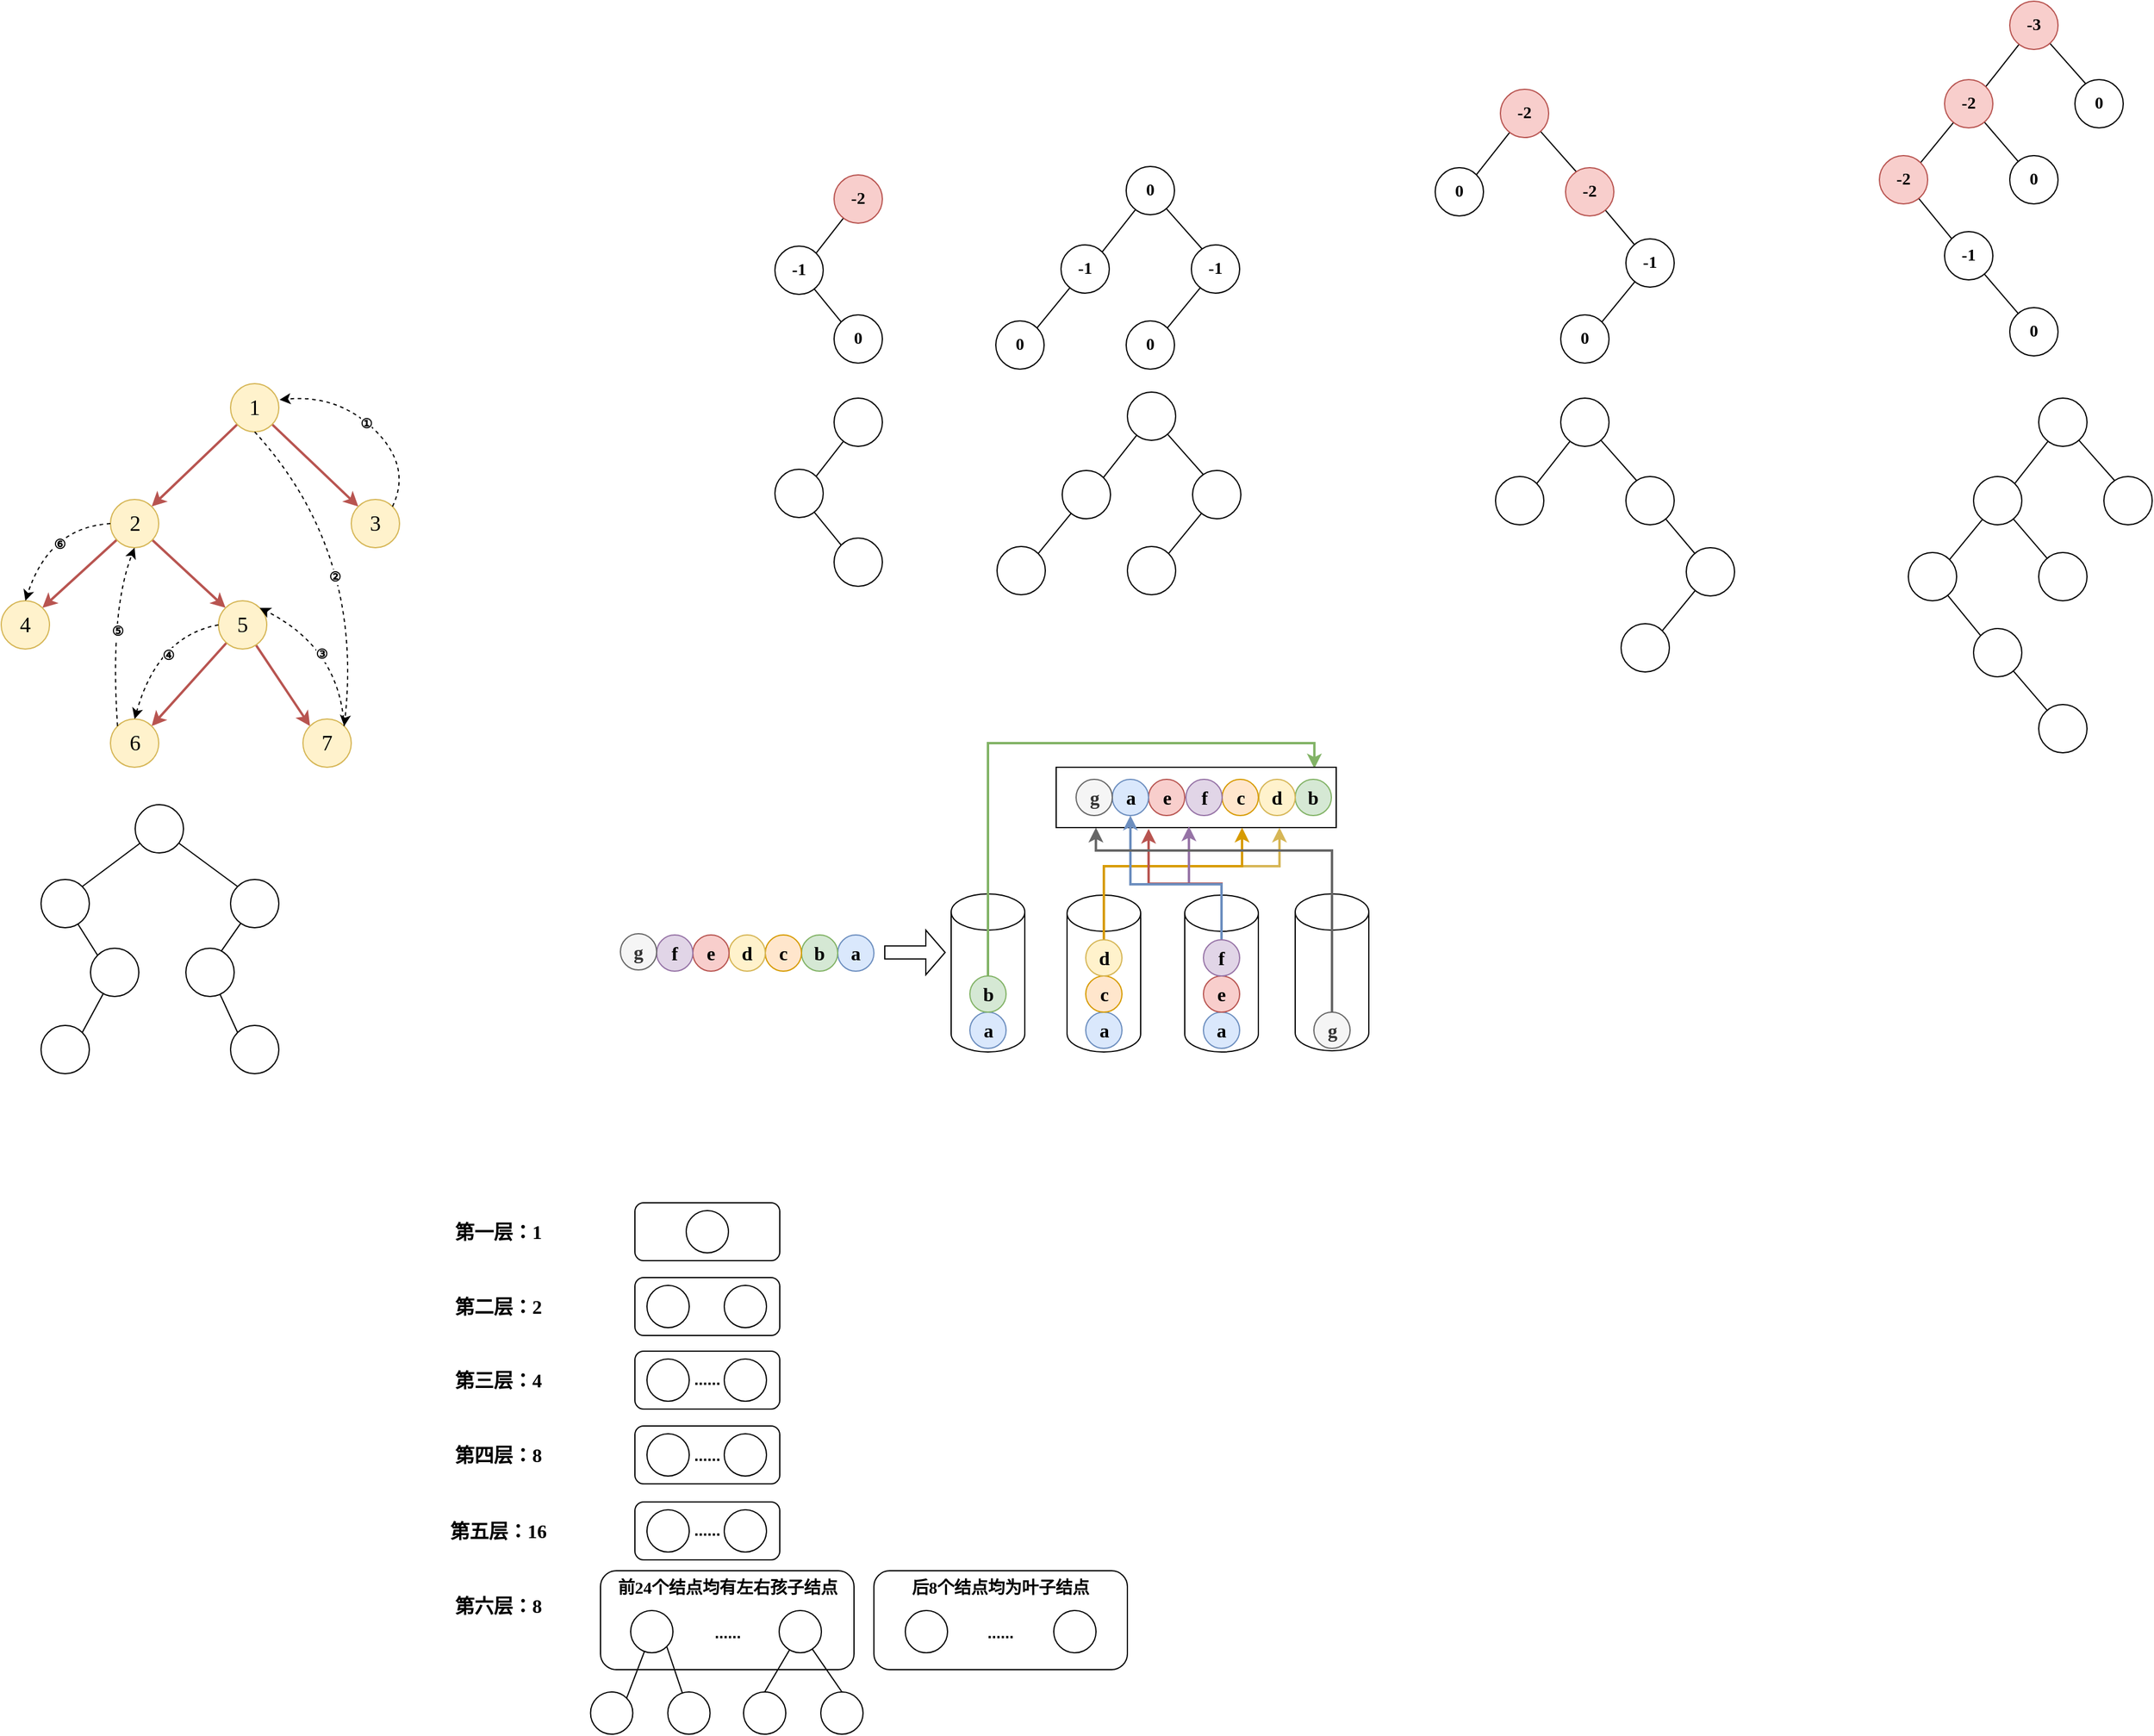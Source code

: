 <mxfile version="21.7.2" type="github">
  <diagram name="第 1 页" id="wzOyLqBRaBhxUj8H1N5F">
    <mxGraphModel dx="1322" dy="871" grid="0" gridSize="10" guides="1" tooltips="1" connect="1" arrows="1" fold="1" page="0" pageScale="1" pageWidth="827" pageHeight="1169" math="0" shadow="0">
      <root>
        <mxCell id="0" />
        <mxCell id="1" parent="0" />
        <mxCell id="YMhbXSiSFB9uJHx7K9CS-125" value="&lt;b&gt;&lt;font style=&quot;font-size: 14px;&quot; face=&quot;宋体&quot;&gt;后8个结点均为叶子结点&lt;/font&gt;&lt;/b&gt;" style="rounded=1;whiteSpace=wrap;html=1;fontFamily=Helvetica;fontSize=11;fontColor=default;arcSize=16;verticalAlign=top;" vertex="1" parent="1">
          <mxGeometry x="473" y="1105" width="210" height="82" as="geometry" />
        </mxCell>
        <mxCell id="YMhbXSiSFB9uJHx7K9CS-123" value="&lt;b&gt;&lt;font style=&quot;font-size: 14px;&quot; face=&quot;宋体&quot;&gt;前24个结点均有左右孩子结点&lt;/font&gt;&lt;/b&gt;" style="rounded=1;whiteSpace=wrap;html=1;fontFamily=Helvetica;fontSize=11;fontColor=default;arcSize=16;verticalAlign=top;" vertex="1" parent="1">
          <mxGeometry x="246.5" y="1105" width="210" height="82" as="geometry" />
        </mxCell>
        <mxCell id="A7zyZed8wjgDJn2fPI7L-10" style="rounded=0;orthogonalLoop=1;jettySize=auto;html=1;entryX=1;entryY=0;entryDx=0;entryDy=0;fillColor=#f8cecc;strokeColor=#b85450;strokeWidth=2;" parent="1" source="A7zyZed8wjgDJn2fPI7L-1" target="A7zyZed8wjgDJn2fPI7L-2" edge="1">
          <mxGeometry relative="1" as="geometry" />
        </mxCell>
        <mxCell id="A7zyZed8wjgDJn2fPI7L-11" style="rounded=0;orthogonalLoop=1;jettySize=auto;html=1;entryX=0;entryY=0;entryDx=0;entryDy=0;fillColor=#f8cecc;strokeColor=#b85450;strokeWidth=2;" parent="1" source="A7zyZed8wjgDJn2fPI7L-1" target="A7zyZed8wjgDJn2fPI7L-3" edge="1">
          <mxGeometry relative="1" as="geometry" />
        </mxCell>
        <mxCell id="A7zyZed8wjgDJn2fPI7L-1" value="&lt;font style=&quot;font-size: 18px;&quot; face=&quot;Times New Roman&quot;&gt;1&lt;/font&gt;" style="ellipse;whiteSpace=wrap;html=1;aspect=fixed;fillColor=#fff2cc;strokeColor=#d6b656;" parent="1" vertex="1">
          <mxGeometry x="-60" y="121" width="40" height="40" as="geometry" />
        </mxCell>
        <mxCell id="A7zyZed8wjgDJn2fPI7L-12" style="rounded=0;orthogonalLoop=1;jettySize=auto;html=1;entryX=1;entryY=0;entryDx=0;entryDy=0;fillColor=#f8cecc;strokeColor=#b85450;strokeWidth=2;" parent="1" source="A7zyZed8wjgDJn2fPI7L-2" target="A7zyZed8wjgDJn2fPI7L-4" edge="1">
          <mxGeometry relative="1" as="geometry" />
        </mxCell>
        <mxCell id="A7zyZed8wjgDJn2fPI7L-13" style="edgeStyle=none;shape=connector;rounded=0;orthogonalLoop=1;jettySize=auto;html=1;entryX=0;entryY=0;entryDx=0;entryDy=0;labelBackgroundColor=default;strokeColor=#b85450;fontFamily=Helvetica;fontSize=11;fontColor=default;endArrow=classic;fillColor=#f8cecc;strokeWidth=2;" parent="1" source="A7zyZed8wjgDJn2fPI7L-2" target="A7zyZed8wjgDJn2fPI7L-5" edge="1">
          <mxGeometry relative="1" as="geometry" />
        </mxCell>
        <mxCell id="A7zyZed8wjgDJn2fPI7L-2" value="&lt;font style=&quot;font-size: 18px;&quot; face=&quot;Times New Roman&quot;&gt;2&lt;/font&gt;" style="ellipse;whiteSpace=wrap;html=1;aspect=fixed;fillColor=#fff2cc;strokeColor=#d6b656;" parent="1" vertex="1">
          <mxGeometry x="-159.5" y="217" width="40" height="40" as="geometry" />
        </mxCell>
        <mxCell id="A7zyZed8wjgDJn2fPI7L-3" value="&lt;font style=&quot;font-size: 18px;&quot; face=&quot;Times New Roman&quot;&gt;3&lt;/font&gt;" style="ellipse;whiteSpace=wrap;html=1;aspect=fixed;fillColor=#fff2cc;strokeColor=#d6b656;" parent="1" vertex="1">
          <mxGeometry x="40" y="217" width="40" height="40" as="geometry" />
        </mxCell>
        <mxCell id="A7zyZed8wjgDJn2fPI7L-4" value="&lt;font style=&quot;font-size: 18px;&quot; face=&quot;Times New Roman&quot;&gt;4&lt;/font&gt;" style="ellipse;whiteSpace=wrap;html=1;aspect=fixed;fillColor=#fff2cc;strokeColor=#d6b656;" parent="1" vertex="1">
          <mxGeometry x="-250" y="301" width="40" height="40" as="geometry" />
        </mxCell>
        <mxCell id="A7zyZed8wjgDJn2fPI7L-14" style="edgeStyle=none;shape=connector;rounded=0;orthogonalLoop=1;jettySize=auto;html=1;entryX=1;entryY=0;entryDx=0;entryDy=0;labelBackgroundColor=default;strokeColor=#b85450;fontFamily=Helvetica;fontSize=11;fontColor=default;endArrow=classic;fillColor=#f8cecc;strokeWidth=2;" parent="1" source="A7zyZed8wjgDJn2fPI7L-5" target="A7zyZed8wjgDJn2fPI7L-6" edge="1">
          <mxGeometry relative="1" as="geometry" />
        </mxCell>
        <mxCell id="A7zyZed8wjgDJn2fPI7L-15" style="edgeStyle=none;shape=connector;rounded=0;orthogonalLoop=1;jettySize=auto;html=1;entryX=0;entryY=0;entryDx=0;entryDy=0;labelBackgroundColor=default;strokeColor=#b85450;fontFamily=Helvetica;fontSize=11;fontColor=default;endArrow=classic;fillColor=#f8cecc;strokeWidth=2;" parent="1" source="A7zyZed8wjgDJn2fPI7L-5" target="A7zyZed8wjgDJn2fPI7L-7" edge="1">
          <mxGeometry relative="1" as="geometry" />
        </mxCell>
        <mxCell id="A7zyZed8wjgDJn2fPI7L-5" value="&lt;font style=&quot;font-size: 18px;&quot; face=&quot;Times New Roman&quot;&gt;5&lt;/font&gt;" style="ellipse;whiteSpace=wrap;html=1;aspect=fixed;fillColor=#fff2cc;strokeColor=#d6b656;" parent="1" vertex="1">
          <mxGeometry x="-70" y="301" width="40" height="40" as="geometry" />
        </mxCell>
        <mxCell id="A7zyZed8wjgDJn2fPI7L-6" value="&lt;font style=&quot;font-size: 18px;&quot; face=&quot;Times New Roman&quot;&gt;6&lt;/font&gt;" style="ellipse;whiteSpace=wrap;html=1;aspect=fixed;fillColor=#fff2cc;strokeColor=#d6b656;" parent="1" vertex="1">
          <mxGeometry x="-159.5" y="399" width="40" height="40" as="geometry" />
        </mxCell>
        <mxCell id="A7zyZed8wjgDJn2fPI7L-7" value="&lt;font style=&quot;font-size: 18px;&quot; face=&quot;Times New Roman&quot;&gt;7&lt;/font&gt;" style="ellipse;whiteSpace=wrap;html=1;aspect=fixed;fillColor=#fff2cc;strokeColor=#d6b656;" parent="1" vertex="1">
          <mxGeometry y="399" width="40" height="40" as="geometry" />
        </mxCell>
        <mxCell id="A7zyZed8wjgDJn2fPI7L-21" style="edgeStyle=none;shape=connector;rounded=0;orthogonalLoop=1;jettySize=auto;html=1;entryX=1;entryY=0;entryDx=0;entryDy=0;labelBackgroundColor=default;strokeColor=default;fontFamily=Helvetica;fontSize=11;fontColor=default;endArrow=none;endFill=0;" parent="1" source="A7zyZed8wjgDJn2fPI7L-16" target="A7zyZed8wjgDJn2fPI7L-19" edge="1">
          <mxGeometry relative="1" as="geometry" />
        </mxCell>
        <mxCell id="A7zyZed8wjgDJn2fPI7L-16" value="" style="ellipse;whiteSpace=wrap;html=1;aspect=fixed;" parent="1" vertex="1">
          <mxGeometry x="440" y="133" width="40" height="40" as="geometry" />
        </mxCell>
        <mxCell id="A7zyZed8wjgDJn2fPI7L-22" style="edgeStyle=none;shape=connector;rounded=0;orthogonalLoop=1;jettySize=auto;html=1;entryX=0;entryY=0;entryDx=0;entryDy=0;labelBackgroundColor=default;strokeColor=default;fontFamily=Helvetica;fontSize=11;fontColor=default;endArrow=none;endFill=0;" parent="1" source="A7zyZed8wjgDJn2fPI7L-19" target="A7zyZed8wjgDJn2fPI7L-20" edge="1">
          <mxGeometry relative="1" as="geometry" />
        </mxCell>
        <mxCell id="A7zyZed8wjgDJn2fPI7L-19" value="" style="ellipse;whiteSpace=wrap;html=1;aspect=fixed;" parent="1" vertex="1">
          <mxGeometry x="391" y="192" width="40" height="40" as="geometry" />
        </mxCell>
        <mxCell id="A7zyZed8wjgDJn2fPI7L-20" value="" style="ellipse;whiteSpace=wrap;html=1;aspect=fixed;" parent="1" vertex="1">
          <mxGeometry x="440" y="249" width="40" height="40" as="geometry" />
        </mxCell>
        <mxCell id="A7zyZed8wjgDJn2fPI7L-26" style="edgeStyle=none;shape=connector;rounded=0;orthogonalLoop=1;jettySize=auto;html=1;entryX=1;entryY=0;entryDx=0;entryDy=0;labelBackgroundColor=default;strokeColor=default;fontFamily=Helvetica;fontSize=11;fontColor=default;endArrow=none;endFill=0;" parent="1" source="A7zyZed8wjgDJn2fPI7L-23" target="A7zyZed8wjgDJn2fPI7L-24" edge="1">
          <mxGeometry relative="1" as="geometry" />
        </mxCell>
        <mxCell id="A7zyZed8wjgDJn2fPI7L-31" style="edgeStyle=none;shape=connector;rounded=0;orthogonalLoop=1;jettySize=auto;html=1;entryX=0.325;entryY=0.2;entryDx=0;entryDy=0;entryPerimeter=0;labelBackgroundColor=default;strokeColor=default;fontFamily=Helvetica;fontSize=11;fontColor=default;endArrow=none;endFill=0;" parent="1" source="A7zyZed8wjgDJn2fPI7L-23" target="A7zyZed8wjgDJn2fPI7L-29" edge="1">
          <mxGeometry relative="1" as="geometry" />
        </mxCell>
        <mxCell id="A7zyZed8wjgDJn2fPI7L-23" value="" style="ellipse;whiteSpace=wrap;html=1;aspect=fixed;" parent="1" vertex="1">
          <mxGeometry x="683" y="128" width="40" height="40" as="geometry" />
        </mxCell>
        <mxCell id="A7zyZed8wjgDJn2fPI7L-27" style="edgeStyle=none;shape=connector;rounded=0;orthogonalLoop=1;jettySize=auto;html=1;entryX=1;entryY=0;entryDx=0;entryDy=0;labelBackgroundColor=default;strokeColor=default;fontFamily=Helvetica;fontSize=11;fontColor=default;endArrow=none;endFill=0;" parent="1" source="A7zyZed8wjgDJn2fPI7L-24" target="A7zyZed8wjgDJn2fPI7L-25" edge="1">
          <mxGeometry relative="1" as="geometry" />
        </mxCell>
        <mxCell id="A7zyZed8wjgDJn2fPI7L-24" value="" style="ellipse;whiteSpace=wrap;html=1;aspect=fixed;" parent="1" vertex="1">
          <mxGeometry x="629" y="193" width="40" height="40" as="geometry" />
        </mxCell>
        <mxCell id="A7zyZed8wjgDJn2fPI7L-25" value="" style="ellipse;whiteSpace=wrap;html=1;aspect=fixed;" parent="1" vertex="1">
          <mxGeometry x="575" y="256" width="40" height="40" as="geometry" />
        </mxCell>
        <mxCell id="A7zyZed8wjgDJn2fPI7L-28" style="edgeStyle=none;shape=connector;rounded=0;orthogonalLoop=1;jettySize=auto;html=1;entryX=1;entryY=0;entryDx=0;entryDy=0;labelBackgroundColor=default;strokeColor=default;fontFamily=Helvetica;fontSize=11;fontColor=default;endArrow=none;endFill=0;" parent="1" source="A7zyZed8wjgDJn2fPI7L-29" target="A7zyZed8wjgDJn2fPI7L-30" edge="1">
          <mxGeometry relative="1" as="geometry" />
        </mxCell>
        <mxCell id="A7zyZed8wjgDJn2fPI7L-29" value="" style="ellipse;whiteSpace=wrap;html=1;aspect=fixed;" parent="1" vertex="1">
          <mxGeometry x="737" y="193" width="40" height="40" as="geometry" />
        </mxCell>
        <mxCell id="A7zyZed8wjgDJn2fPI7L-30" value="" style="ellipse;whiteSpace=wrap;html=1;aspect=fixed;" parent="1" vertex="1">
          <mxGeometry x="683" y="256" width="40" height="40" as="geometry" />
        </mxCell>
        <mxCell id="A7zyZed8wjgDJn2fPI7L-32" style="edgeStyle=none;shape=connector;rounded=0;orthogonalLoop=1;jettySize=auto;html=1;entryX=1;entryY=0;entryDx=0;entryDy=0;labelBackgroundColor=default;strokeColor=default;fontFamily=Helvetica;fontSize=11;fontColor=default;endArrow=none;endFill=0;" parent="1" source="A7zyZed8wjgDJn2fPI7L-34" target="A7zyZed8wjgDJn2fPI7L-35" edge="1">
          <mxGeometry relative="1" as="geometry" />
        </mxCell>
        <mxCell id="A7zyZed8wjgDJn2fPI7L-33" style="edgeStyle=none;shape=connector;rounded=0;orthogonalLoop=1;jettySize=auto;html=1;entryX=0.325;entryY=0.2;entryDx=0;entryDy=0;entryPerimeter=0;labelBackgroundColor=default;strokeColor=default;fontFamily=Helvetica;fontSize=11;fontColor=default;endArrow=none;endFill=0;" parent="1" source="A7zyZed8wjgDJn2fPI7L-34" target="A7zyZed8wjgDJn2fPI7L-36" edge="1">
          <mxGeometry relative="1" as="geometry" />
        </mxCell>
        <mxCell id="A7zyZed8wjgDJn2fPI7L-34" value="" style="ellipse;whiteSpace=wrap;html=1;aspect=fixed;" parent="1" vertex="1">
          <mxGeometry x="1042" y="133" width="40" height="40" as="geometry" />
        </mxCell>
        <mxCell id="A7zyZed8wjgDJn2fPI7L-35" value="" style="ellipse;whiteSpace=wrap;html=1;aspect=fixed;" parent="1" vertex="1">
          <mxGeometry x="988" y="198" width="40" height="40" as="geometry" />
        </mxCell>
        <mxCell id="A7zyZed8wjgDJn2fPI7L-40" style="edgeStyle=none;shape=connector;rounded=0;orthogonalLoop=1;jettySize=auto;html=1;labelBackgroundColor=default;strokeColor=default;fontFamily=Helvetica;fontSize=11;fontColor=default;endArrow=none;endFill=0;" parent="1" source="A7zyZed8wjgDJn2fPI7L-36" target="A7zyZed8wjgDJn2fPI7L-38" edge="1">
          <mxGeometry relative="1" as="geometry" />
        </mxCell>
        <mxCell id="A7zyZed8wjgDJn2fPI7L-36" value="" style="ellipse;whiteSpace=wrap;html=1;aspect=fixed;" parent="1" vertex="1">
          <mxGeometry x="1096" y="198" width="40" height="40" as="geometry" />
        </mxCell>
        <mxCell id="A7zyZed8wjgDJn2fPI7L-37" style="edgeStyle=none;shape=connector;rounded=0;orthogonalLoop=1;jettySize=auto;html=1;entryX=1;entryY=0;entryDx=0;entryDy=0;labelBackgroundColor=default;strokeColor=default;fontFamily=Helvetica;fontSize=11;fontColor=default;endArrow=none;endFill=0;" parent="1" source="A7zyZed8wjgDJn2fPI7L-38" target="A7zyZed8wjgDJn2fPI7L-39" edge="1">
          <mxGeometry relative="1" as="geometry" />
        </mxCell>
        <mxCell id="A7zyZed8wjgDJn2fPI7L-38" value="" style="ellipse;whiteSpace=wrap;html=1;aspect=fixed;" parent="1" vertex="1">
          <mxGeometry x="1146" y="257" width="40" height="40" as="geometry" />
        </mxCell>
        <mxCell id="A7zyZed8wjgDJn2fPI7L-39" value="" style="ellipse;whiteSpace=wrap;html=1;aspect=fixed;" parent="1" vertex="1">
          <mxGeometry x="1092" y="320" width="40" height="40" as="geometry" />
        </mxCell>
        <mxCell id="A7zyZed8wjgDJn2fPI7L-41" style="edgeStyle=none;shape=connector;rounded=0;orthogonalLoop=1;jettySize=auto;html=1;entryX=1;entryY=0;entryDx=0;entryDy=0;labelBackgroundColor=default;strokeColor=default;fontFamily=Helvetica;fontSize=11;fontColor=default;endArrow=none;endFill=0;" parent="1" source="A7zyZed8wjgDJn2fPI7L-43" target="A7zyZed8wjgDJn2fPI7L-45" edge="1">
          <mxGeometry relative="1" as="geometry" />
        </mxCell>
        <mxCell id="A7zyZed8wjgDJn2fPI7L-42" style="edgeStyle=none;shape=connector;rounded=0;orthogonalLoop=1;jettySize=auto;html=1;entryX=0.325;entryY=0.2;entryDx=0;entryDy=0;entryPerimeter=0;labelBackgroundColor=default;strokeColor=default;fontFamily=Helvetica;fontSize=11;fontColor=default;endArrow=none;endFill=0;" parent="1" source="A7zyZed8wjgDJn2fPI7L-43" target="A7zyZed8wjgDJn2fPI7L-48" edge="1">
          <mxGeometry relative="1" as="geometry" />
        </mxCell>
        <mxCell id="A7zyZed8wjgDJn2fPI7L-43" value="" style="ellipse;whiteSpace=wrap;html=1;aspect=fixed;" parent="1" vertex="1">
          <mxGeometry x="1438" y="133" width="40" height="40" as="geometry" />
        </mxCell>
        <mxCell id="A7zyZed8wjgDJn2fPI7L-44" style="edgeStyle=none;shape=connector;rounded=0;orthogonalLoop=1;jettySize=auto;html=1;entryX=1;entryY=0;entryDx=0;entryDy=0;labelBackgroundColor=default;strokeColor=default;fontFamily=Helvetica;fontSize=11;fontColor=default;endArrow=none;endFill=0;" parent="1" source="A7zyZed8wjgDJn2fPI7L-45" target="A7zyZed8wjgDJn2fPI7L-46" edge="1">
          <mxGeometry relative="1" as="geometry" />
        </mxCell>
        <mxCell id="A7zyZed8wjgDJn2fPI7L-51" style="edgeStyle=none;shape=connector;rounded=0;orthogonalLoop=1;jettySize=auto;html=1;labelBackgroundColor=default;strokeColor=default;fontFamily=Helvetica;fontSize=11;fontColor=default;endArrow=none;endFill=0;" parent="1" source="A7zyZed8wjgDJn2fPI7L-45" target="A7zyZed8wjgDJn2fPI7L-50" edge="1">
          <mxGeometry relative="1" as="geometry" />
        </mxCell>
        <mxCell id="A7zyZed8wjgDJn2fPI7L-45" value="" style="ellipse;whiteSpace=wrap;html=1;aspect=fixed;" parent="1" vertex="1">
          <mxGeometry x="1384" y="198" width="40" height="40" as="geometry" />
        </mxCell>
        <mxCell id="A7zyZed8wjgDJn2fPI7L-55" style="edgeStyle=none;shape=connector;rounded=0;orthogonalLoop=1;jettySize=auto;html=1;entryX=0;entryY=0;entryDx=0;entryDy=0;labelBackgroundColor=default;strokeColor=default;fontFamily=Helvetica;fontSize=11;fontColor=default;endArrow=none;endFill=0;" parent="1" source="A7zyZed8wjgDJn2fPI7L-46" target="A7zyZed8wjgDJn2fPI7L-53" edge="1">
          <mxGeometry relative="1" as="geometry" />
        </mxCell>
        <mxCell id="A7zyZed8wjgDJn2fPI7L-46" value="" style="ellipse;whiteSpace=wrap;html=1;aspect=fixed;" parent="1" vertex="1">
          <mxGeometry x="1330" y="261" width="40" height="40" as="geometry" />
        </mxCell>
        <mxCell id="A7zyZed8wjgDJn2fPI7L-48" value="" style="ellipse;whiteSpace=wrap;html=1;aspect=fixed;" parent="1" vertex="1">
          <mxGeometry x="1492" y="198" width="40" height="40" as="geometry" />
        </mxCell>
        <mxCell id="A7zyZed8wjgDJn2fPI7L-50" value="" style="ellipse;whiteSpace=wrap;html=1;aspect=fixed;" parent="1" vertex="1">
          <mxGeometry x="1438" y="261" width="40" height="40" as="geometry" />
        </mxCell>
        <mxCell id="A7zyZed8wjgDJn2fPI7L-52" style="edgeStyle=none;shape=connector;rounded=0;orthogonalLoop=1;jettySize=auto;html=1;labelBackgroundColor=default;strokeColor=default;fontFamily=Helvetica;fontSize=11;fontColor=default;endArrow=none;endFill=0;" parent="1" source="A7zyZed8wjgDJn2fPI7L-53" target="A7zyZed8wjgDJn2fPI7L-54" edge="1">
          <mxGeometry relative="1" as="geometry" />
        </mxCell>
        <mxCell id="A7zyZed8wjgDJn2fPI7L-53" value="" style="ellipse;whiteSpace=wrap;html=1;aspect=fixed;" parent="1" vertex="1">
          <mxGeometry x="1384" y="324" width="40" height="40" as="geometry" />
        </mxCell>
        <mxCell id="A7zyZed8wjgDJn2fPI7L-54" value="" style="ellipse;whiteSpace=wrap;html=1;aspect=fixed;" parent="1" vertex="1">
          <mxGeometry x="1438" y="387" width="40" height="40" as="geometry" />
        </mxCell>
        <mxCell id="qOB6kxdGH2xCEJ3bVtiJ-1" value="" style="shape=cylinder3;whiteSpace=wrap;html=1;boundedLbl=1;backgroundOutline=1;size=15;" parent="1" vertex="1">
          <mxGeometry x="537" y="544" width="61" height="131" as="geometry" />
        </mxCell>
        <mxCell id="qOB6kxdGH2xCEJ3bVtiJ-3" value="&lt;b&gt;&lt;font style=&quot;font-size: 16px;&quot; face=&quot;Times New Roman&quot;&gt;a&lt;/font&gt;&lt;/b&gt;" style="ellipse;whiteSpace=wrap;html=1;aspect=fixed;fillColor=#dae8fc;strokeColor=#6c8ebf;" parent="1" vertex="1">
          <mxGeometry x="443" y="578" width="30" height="30" as="geometry" />
        </mxCell>
        <mxCell id="qOB6kxdGH2xCEJ3bVtiJ-4" value="&lt;b&gt;&lt;font style=&quot;font-size: 16px;&quot; face=&quot;Times New Roman&quot;&gt;b&lt;/font&gt;&lt;/b&gt;" style="ellipse;whiteSpace=wrap;html=1;aspect=fixed;fillColor=#d5e8d4;strokeColor=#82b366;" parent="1" vertex="1">
          <mxGeometry x="413" y="578" width="30" height="30" as="geometry" />
        </mxCell>
        <mxCell id="qOB6kxdGH2xCEJ3bVtiJ-5" value="&lt;b&gt;&lt;font style=&quot;font-size: 16px;&quot; face=&quot;Times New Roman&quot;&gt;c&lt;/font&gt;&lt;/b&gt;" style="ellipse;whiteSpace=wrap;html=1;aspect=fixed;fillColor=#ffe6cc;strokeColor=#d79b00;" parent="1" vertex="1">
          <mxGeometry x="383" y="578" width="30" height="30" as="geometry" />
        </mxCell>
        <mxCell id="qOB6kxdGH2xCEJ3bVtiJ-6" value="&lt;b&gt;&lt;font style=&quot;font-size: 16px;&quot; face=&quot;Times New Roman&quot;&gt;d&lt;/font&gt;&lt;/b&gt;" style="ellipse;whiteSpace=wrap;html=1;aspect=fixed;fillColor=#fff2cc;strokeColor=#d6b656;" parent="1" vertex="1">
          <mxGeometry x="353" y="578" width="30" height="30" as="geometry" />
        </mxCell>
        <mxCell id="qOB6kxdGH2xCEJ3bVtiJ-7" value="&lt;b&gt;&lt;font style=&quot;font-size: 16px;&quot; face=&quot;Times New Roman&quot;&gt;e&lt;/font&gt;&lt;/b&gt;" style="ellipse;whiteSpace=wrap;html=1;aspect=fixed;fillColor=#f8cecc;strokeColor=#b85450;" parent="1" vertex="1">
          <mxGeometry x="323" y="578" width="30" height="30" as="geometry" />
        </mxCell>
        <mxCell id="qOB6kxdGH2xCEJ3bVtiJ-8" value="&lt;b&gt;&lt;font style=&quot;font-size: 16px;&quot; face=&quot;Times New Roman&quot;&gt;f&lt;/font&gt;&lt;/b&gt;" style="ellipse;whiteSpace=wrap;html=1;aspect=fixed;fillColor=#e1d5e7;strokeColor=#9673a6;" parent="1" vertex="1">
          <mxGeometry x="293" y="578" width="30" height="30" as="geometry" />
        </mxCell>
        <mxCell id="qOB6kxdGH2xCEJ3bVtiJ-9" value="&lt;b&gt;&lt;font style=&quot;font-size: 16px;&quot; face=&quot;Times New Roman&quot;&gt;g&lt;/font&gt;&lt;/b&gt;" style="ellipse;whiteSpace=wrap;html=1;aspect=fixed;fillColor=#f5f5f5;fontColor=#333333;strokeColor=#666666;" parent="1" vertex="1">
          <mxGeometry x="263" y="577" width="30" height="30" as="geometry" />
        </mxCell>
        <mxCell id="qOB6kxdGH2xCEJ3bVtiJ-10" value="" style="html=1;shadow=0;dashed=0;align=center;verticalAlign=middle;shape=mxgraph.arrows2.arrow;dy=0.71;dx=16;notch=0;" parent="1" vertex="1">
          <mxGeometry x="482" y="574" width="50" height="37" as="geometry" />
        </mxCell>
        <mxCell id="qOB6kxdGH2xCEJ3bVtiJ-11" value="&lt;b&gt;&lt;font style=&quot;font-size: 16px;&quot; face=&quot;Times New Roman&quot;&gt;a&lt;/font&gt;&lt;/b&gt;" style="ellipse;whiteSpace=wrap;html=1;aspect=fixed;fillColor=#dae8fc;strokeColor=#6c8ebf;" parent="1" vertex="1">
          <mxGeometry x="552.5" y="642" width="30" height="30" as="geometry" />
        </mxCell>
        <mxCell id="qOB6kxdGH2xCEJ3bVtiJ-48" style="edgeStyle=orthogonalEdgeStyle;rounded=0;orthogonalLoop=1;jettySize=auto;html=1;entryX=0.922;entryY=0.02;entryDx=0;entryDy=0;entryPerimeter=0;fillColor=#d5e8d4;strokeColor=#82b366;strokeWidth=2;" parent="1" source="qOB6kxdGH2xCEJ3bVtiJ-12" target="qOB6kxdGH2xCEJ3bVtiJ-14" edge="1">
          <mxGeometry relative="1" as="geometry">
            <Array as="points">
              <mxPoint x="568" y="419" />
              <mxPoint x="838" y="419" />
            </Array>
          </mxGeometry>
        </mxCell>
        <mxCell id="qOB6kxdGH2xCEJ3bVtiJ-12" value="&lt;b&gt;&lt;font style=&quot;font-size: 16px;&quot; face=&quot;Times New Roman&quot;&gt;b&lt;/font&gt;&lt;/b&gt;" style="ellipse;whiteSpace=wrap;html=1;aspect=fixed;fillColor=#d5e8d4;strokeColor=#82b366;" parent="1" vertex="1">
          <mxGeometry x="552.5" y="612" width="30" height="30" as="geometry" />
        </mxCell>
        <mxCell id="qOB6kxdGH2xCEJ3bVtiJ-14" value="" style="rounded=0;whiteSpace=wrap;html=1;" parent="1" vertex="1">
          <mxGeometry x="624" y="439" width="232" height="50" as="geometry" />
        </mxCell>
        <mxCell id="qOB6kxdGH2xCEJ3bVtiJ-15" value="&lt;b&gt;&lt;font style=&quot;font-size: 16px;&quot; face=&quot;Times New Roman&quot;&gt;b&lt;/font&gt;&lt;/b&gt;" style="ellipse;whiteSpace=wrap;html=1;aspect=fixed;fillColor=#d5e8d4;strokeColor=#82b366;" parent="1" vertex="1">
          <mxGeometry x="822" y="449" width="30" height="30" as="geometry" />
        </mxCell>
        <mxCell id="qOB6kxdGH2xCEJ3bVtiJ-19" value="" style="shape=cylinder3;whiteSpace=wrap;html=1;boundedLbl=1;backgroundOutline=1;size=15;" parent="1" vertex="1">
          <mxGeometry x="633" y="545" width="61" height="130" as="geometry" />
        </mxCell>
        <mxCell id="qOB6kxdGH2xCEJ3bVtiJ-20" value="&lt;b&gt;&lt;font style=&quot;font-size: 16px;&quot; face=&quot;Times New Roman&quot;&gt;a&lt;/font&gt;&lt;/b&gt;" style="ellipse;whiteSpace=wrap;html=1;aspect=fixed;fillColor=#dae8fc;strokeColor=#6c8ebf;" parent="1" vertex="1">
          <mxGeometry x="648.5" y="642" width="30" height="30" as="geometry" />
        </mxCell>
        <mxCell id="qOB6kxdGH2xCEJ3bVtiJ-22" value="&lt;b&gt;&lt;font style=&quot;font-size: 16px;&quot; face=&quot;Times New Roman&quot;&gt;c&lt;/font&gt;&lt;/b&gt;" style="ellipse;whiteSpace=wrap;html=1;aspect=fixed;fillColor=#ffe6cc;strokeColor=#d79b00;" parent="1" vertex="1">
          <mxGeometry x="648.5" y="612" width="30" height="30" as="geometry" />
        </mxCell>
        <mxCell id="qOB6kxdGH2xCEJ3bVtiJ-25" style="edgeStyle=orthogonalEdgeStyle;rounded=0;orthogonalLoop=1;jettySize=auto;html=1;fillColor=#fff2cc;strokeColor=#d6b656;strokeWidth=2;" parent="1" source="qOB6kxdGH2xCEJ3bVtiJ-23" target="qOB6kxdGH2xCEJ3bVtiJ-14" edge="1">
          <mxGeometry relative="1" as="geometry">
            <mxPoint x="808.5" y="515" as="targetPoint" />
            <Array as="points">
              <mxPoint x="664" y="521" />
              <mxPoint x="809" y="521" />
            </Array>
          </mxGeometry>
        </mxCell>
        <mxCell id="qOB6kxdGH2xCEJ3bVtiJ-31" style="edgeStyle=orthogonalEdgeStyle;rounded=0;orthogonalLoop=1;jettySize=auto;html=1;fillColor=#ffe6cc;strokeColor=#d79b00;strokeWidth=2;" parent="1" source="qOB6kxdGH2xCEJ3bVtiJ-23" target="qOB6kxdGH2xCEJ3bVtiJ-14" edge="1">
          <mxGeometry relative="1" as="geometry">
            <mxPoint x="777.91" y="513" as="targetPoint" />
            <Array as="points">
              <mxPoint x="664" y="521" />
              <mxPoint x="778" y="521" />
            </Array>
          </mxGeometry>
        </mxCell>
        <mxCell id="qOB6kxdGH2xCEJ3bVtiJ-23" value="&lt;b&gt;&lt;font style=&quot;font-size: 16px;&quot; face=&quot;Times New Roman&quot;&gt;d&lt;/font&gt;&lt;/b&gt;" style="ellipse;whiteSpace=wrap;html=1;aspect=fixed;fillColor=#fff2cc;strokeColor=#d6b656;" parent="1" vertex="1">
          <mxGeometry x="648.5" y="582" width="30" height="30" as="geometry" />
        </mxCell>
        <mxCell id="qOB6kxdGH2xCEJ3bVtiJ-24" value="&lt;b&gt;&lt;font style=&quot;font-size: 16px;&quot; face=&quot;Times New Roman&quot;&gt;d&lt;/font&gt;&lt;/b&gt;" style="ellipse;whiteSpace=wrap;html=1;aspect=fixed;fillColor=#fff2cc;strokeColor=#d6b656;" parent="1" vertex="1">
          <mxGeometry x="792" y="449" width="30" height="30" as="geometry" />
        </mxCell>
        <mxCell id="qOB6kxdGH2xCEJ3bVtiJ-26" value="" style="shape=cylinder3;whiteSpace=wrap;html=1;boundedLbl=1;backgroundOutline=1;size=15;" parent="1" vertex="1">
          <mxGeometry x="730.5" y="545" width="61" height="130" as="geometry" />
        </mxCell>
        <mxCell id="qOB6kxdGH2xCEJ3bVtiJ-27" value="&lt;b&gt;&lt;font style=&quot;font-size: 16px;&quot; face=&quot;Times New Roman&quot;&gt;a&lt;/font&gt;&lt;/b&gt;" style="ellipse;whiteSpace=wrap;html=1;aspect=fixed;fillColor=#dae8fc;strokeColor=#6c8ebf;" parent="1" vertex="1">
          <mxGeometry x="746" y="642" width="30" height="30" as="geometry" />
        </mxCell>
        <mxCell id="qOB6kxdGH2xCEJ3bVtiJ-30" value="&lt;b&gt;&lt;font style=&quot;font-size: 16px;&quot; face=&quot;Times New Roman&quot;&gt;c&lt;/font&gt;&lt;/b&gt;" style="ellipse;whiteSpace=wrap;html=1;aspect=fixed;fillColor=#ffe6cc;strokeColor=#d79b00;" parent="1" vertex="1">
          <mxGeometry x="761.5" y="449" width="30" height="30" as="geometry" />
        </mxCell>
        <mxCell id="qOB6kxdGH2xCEJ3bVtiJ-32" value="&lt;b&gt;&lt;font style=&quot;font-size: 16px;&quot; face=&quot;Times New Roman&quot;&gt;e&lt;/font&gt;&lt;/b&gt;" style="ellipse;whiteSpace=wrap;html=1;aspect=fixed;fillColor=#f8cecc;strokeColor=#b85450;" parent="1" vertex="1">
          <mxGeometry x="746" y="612" width="30" height="30" as="geometry" />
        </mxCell>
        <mxCell id="qOB6kxdGH2xCEJ3bVtiJ-36" style="edgeStyle=orthogonalEdgeStyle;rounded=0;orthogonalLoop=1;jettySize=auto;html=1;entryX=0.474;entryY=0.98;entryDx=0;entryDy=0;entryPerimeter=0;fillColor=#e1d5e7;strokeColor=#9673a6;strokeWidth=2;" parent="1" source="qOB6kxdGH2xCEJ3bVtiJ-33" target="qOB6kxdGH2xCEJ3bVtiJ-14" edge="1">
          <mxGeometry relative="1" as="geometry">
            <mxPoint x="746.94" y="515" as="targetPoint" />
          </mxGeometry>
        </mxCell>
        <mxCell id="qOB6kxdGH2xCEJ3bVtiJ-37" style="edgeStyle=orthogonalEdgeStyle;rounded=0;orthogonalLoop=1;jettySize=auto;html=1;entryX=0.33;entryY=1.02;entryDx=0;entryDy=0;entryPerimeter=0;fillColor=#f8cecc;strokeColor=#b85450;strokeWidth=2;" parent="1" source="qOB6kxdGH2xCEJ3bVtiJ-33" target="qOB6kxdGH2xCEJ3bVtiJ-14" edge="1">
          <mxGeometry relative="1" as="geometry">
            <mxPoint x="713.5" y="515" as="targetPoint" />
          </mxGeometry>
        </mxCell>
        <mxCell id="qOB6kxdGH2xCEJ3bVtiJ-40" style="edgeStyle=orthogonalEdgeStyle;rounded=0;orthogonalLoop=1;jettySize=auto;html=1;entryX=0.5;entryY=1;entryDx=0;entryDy=0;fillColor=#dae8fc;strokeColor=#6c8ebf;strokeWidth=2;" parent="1" source="qOB6kxdGH2xCEJ3bVtiJ-33" target="qOB6kxdGH2xCEJ3bVtiJ-39" edge="1">
          <mxGeometry relative="1" as="geometry">
            <Array as="points">
              <mxPoint x="761" y="536" />
              <mxPoint x="686" y="536" />
            </Array>
          </mxGeometry>
        </mxCell>
        <mxCell id="qOB6kxdGH2xCEJ3bVtiJ-33" value="&lt;b&gt;&lt;font style=&quot;font-size: 16px;&quot; face=&quot;Times New Roman&quot;&gt;f&lt;/font&gt;&lt;/b&gt;" style="ellipse;whiteSpace=wrap;html=1;aspect=fixed;fillColor=#e1d5e7;strokeColor=#9673a6;" parent="1" vertex="1">
          <mxGeometry x="746" y="582" width="30" height="30" as="geometry" />
        </mxCell>
        <mxCell id="qOB6kxdGH2xCEJ3bVtiJ-34" value="&lt;b&gt;&lt;font style=&quot;font-size: 16px;&quot; face=&quot;Times New Roman&quot;&gt;f&lt;/font&gt;&lt;/b&gt;" style="ellipse;whiteSpace=wrap;html=1;aspect=fixed;fillColor=#e1d5e7;strokeColor=#9673a6;" parent="1" vertex="1">
          <mxGeometry x="731.5" y="449" width="30" height="30" as="geometry" />
        </mxCell>
        <mxCell id="qOB6kxdGH2xCEJ3bVtiJ-35" value="&lt;b&gt;&lt;font style=&quot;font-size: 16px;&quot; face=&quot;Times New Roman&quot;&gt;e&lt;/font&gt;&lt;/b&gt;" style="ellipse;whiteSpace=wrap;html=1;aspect=fixed;fillColor=#f8cecc;strokeColor=#b85450;" parent="1" vertex="1">
          <mxGeometry x="700.5" y="449" width="30" height="30" as="geometry" />
        </mxCell>
        <mxCell id="qOB6kxdGH2xCEJ3bVtiJ-39" value="&lt;b&gt;&lt;font style=&quot;font-size: 16px;&quot; face=&quot;Times New Roman&quot;&gt;a&lt;/font&gt;&lt;/b&gt;" style="ellipse;whiteSpace=wrap;html=1;aspect=fixed;fillColor=#dae8fc;strokeColor=#6c8ebf;" parent="1" vertex="1">
          <mxGeometry x="670.5" y="449" width="30" height="30" as="geometry" />
        </mxCell>
        <mxCell id="qOB6kxdGH2xCEJ3bVtiJ-41" value="" style="shape=cylinder3;whiteSpace=wrap;html=1;boundedLbl=1;backgroundOutline=1;size=15;" parent="1" vertex="1">
          <mxGeometry x="822" y="544" width="61" height="130" as="geometry" />
        </mxCell>
        <mxCell id="qOB6kxdGH2xCEJ3bVtiJ-49" style="edgeStyle=orthogonalEdgeStyle;rounded=0;orthogonalLoop=1;jettySize=auto;html=1;entryX=0.142;entryY=1;entryDx=0;entryDy=0;entryPerimeter=0;fillColor=#f5f5f5;strokeColor=#666666;strokeWidth=2;" parent="1" source="qOB6kxdGH2xCEJ3bVtiJ-45" target="qOB6kxdGH2xCEJ3bVtiJ-14" edge="1">
          <mxGeometry relative="1" as="geometry">
            <Array as="points">
              <mxPoint x="853" y="508" />
              <mxPoint x="657" y="508" />
            </Array>
          </mxGeometry>
        </mxCell>
        <mxCell id="qOB6kxdGH2xCEJ3bVtiJ-45" value="&lt;b&gt;&lt;font style=&quot;font-size: 16px;&quot; face=&quot;Times New Roman&quot;&gt;g&lt;/font&gt;&lt;/b&gt;" style="ellipse;whiteSpace=wrap;html=1;aspect=fixed;fillColor=#f5f5f5;fontColor=#333333;strokeColor=#666666;" parent="1" vertex="1">
          <mxGeometry x="837.5" y="642" width="30" height="30" as="geometry" />
        </mxCell>
        <mxCell id="qOB6kxdGH2xCEJ3bVtiJ-47" value="&lt;b&gt;&lt;font style=&quot;font-size: 16px;&quot; face=&quot;Times New Roman&quot;&gt;g&lt;/font&gt;&lt;/b&gt;" style="ellipse;whiteSpace=wrap;html=1;aspect=fixed;fillColor=#f5f5f5;fontColor=#333333;strokeColor=#666666;" parent="1" vertex="1">
          <mxGeometry x="640.5" y="449" width="30" height="30" as="geometry" />
        </mxCell>
        <mxCell id="YMhbXSiSFB9uJHx7K9CS-3" value="" style="curved=1;endArrow=classic;html=1;rounded=0;exitX=1;exitY=0;exitDx=0;exitDy=0;entryX=1.017;entryY=0.333;entryDx=0;entryDy=0;entryPerimeter=0;dashed=1;" edge="1" parent="1" source="A7zyZed8wjgDJn2fPI7L-3" target="A7zyZed8wjgDJn2fPI7L-1">
          <mxGeometry width="50" height="50" relative="1" as="geometry">
            <mxPoint x="100" y="220" as="sourcePoint" />
            <mxPoint x="150" y="170" as="targetPoint" />
            <Array as="points">
              <mxPoint x="90" y="190" />
              <mxPoint x="30" y="130" />
            </Array>
          </mxGeometry>
        </mxCell>
        <mxCell id="YMhbXSiSFB9uJHx7K9CS-4" value="①" style="edgeLabel;html=1;align=center;verticalAlign=middle;resizable=0;points=[];fontStyle=1" vertex="1" connectable="0" parent="YMhbXSiSFB9uJHx7K9CS-3">
          <mxGeometry x="0.042" y="1" relative="1" as="geometry">
            <mxPoint as="offset" />
          </mxGeometry>
        </mxCell>
        <mxCell id="YMhbXSiSFB9uJHx7K9CS-5" value="" style="curved=1;endArrow=classic;html=1;rounded=0;exitX=0.5;exitY=1;exitDx=0;exitDy=0;entryX=1;entryY=0;entryDx=0;entryDy=0;dashed=1;" edge="1" parent="1" source="A7zyZed8wjgDJn2fPI7L-1" target="A7zyZed8wjgDJn2fPI7L-7">
          <mxGeometry width="50" height="50" relative="1" as="geometry">
            <mxPoint y="310" as="sourcePoint" />
            <mxPoint x="50" y="260" as="targetPoint" />
            <Array as="points">
              <mxPoint x="50" y="260" />
            </Array>
          </mxGeometry>
        </mxCell>
        <mxCell id="YMhbXSiSFB9uJHx7K9CS-6" value="②" style="edgeLabel;html=1;align=center;verticalAlign=middle;resizable=0;points=[];fontStyle=1" vertex="1" connectable="0" parent="YMhbXSiSFB9uJHx7K9CS-5">
          <mxGeometry x="0.123" y="-22" relative="1" as="geometry">
            <mxPoint as="offset" />
          </mxGeometry>
        </mxCell>
        <mxCell id="YMhbXSiSFB9uJHx7K9CS-7" value="" style="curved=1;endArrow=classic;html=1;rounded=0;exitX=1;exitY=0;exitDx=0;exitDy=0;entryX=1;entryY=0;entryDx=0;entryDy=0;dashed=1;" edge="1" parent="1" source="A7zyZed8wjgDJn2fPI7L-7" target="A7zyZed8wjgDJn2fPI7L-5">
          <mxGeometry width="50" height="50" relative="1" as="geometry">
            <mxPoint x="70" y="390" as="sourcePoint" />
            <mxPoint x="120" y="340" as="targetPoint" />
            <Array as="points">
              <mxPoint x="30" y="340" />
            </Array>
          </mxGeometry>
        </mxCell>
        <mxCell id="YMhbXSiSFB9uJHx7K9CS-8" value="③" style="edgeLabel;html=1;align=center;verticalAlign=middle;resizable=0;points=[];fontStyle=1" vertex="1" connectable="0" parent="YMhbXSiSFB9uJHx7K9CS-7">
          <mxGeometry x="0.119" y="10" relative="1" as="geometry">
            <mxPoint y="1" as="offset" />
          </mxGeometry>
        </mxCell>
        <mxCell id="YMhbXSiSFB9uJHx7K9CS-9" value="" style="curved=1;endArrow=classic;html=1;rounded=0;exitX=0;exitY=0.5;exitDx=0;exitDy=0;entryX=0.5;entryY=0;entryDx=0;entryDy=0;dashed=1;" edge="1" parent="1" source="A7zyZed8wjgDJn2fPI7L-5" target="A7zyZed8wjgDJn2fPI7L-6">
          <mxGeometry width="50" height="50" relative="1" as="geometry">
            <mxPoint x="-270" y="440" as="sourcePoint" />
            <mxPoint x="-220" y="390" as="targetPoint" />
            <Array as="points">
              <mxPoint x="-120" y="330" />
            </Array>
          </mxGeometry>
        </mxCell>
        <mxCell id="YMhbXSiSFB9uJHx7K9CS-10" value="④" style="edgeLabel;html=1;align=center;verticalAlign=middle;resizable=0;points=[];fontStyle=1" vertex="1" connectable="0" parent="YMhbXSiSFB9uJHx7K9CS-9">
          <mxGeometry x="0.04" y="12" relative="1" as="geometry">
            <mxPoint as="offset" />
          </mxGeometry>
        </mxCell>
        <mxCell id="YMhbXSiSFB9uJHx7K9CS-11" value="" style="curved=1;endArrow=classic;html=1;rounded=0;exitX=0;exitY=0;exitDx=0;exitDy=0;entryX=0.5;entryY=1;entryDx=0;entryDy=0;dashed=1;" edge="1" parent="1" source="A7zyZed8wjgDJn2fPI7L-6" target="A7zyZed8wjgDJn2fPI7L-2">
          <mxGeometry width="50" height="50" relative="1" as="geometry">
            <mxPoint x="-280" y="430" as="sourcePoint" />
            <mxPoint x="-230" y="380" as="targetPoint" />
            <Array as="points">
              <mxPoint x="-160" y="310" />
            </Array>
          </mxGeometry>
        </mxCell>
        <mxCell id="YMhbXSiSFB9uJHx7K9CS-12" value="⑤" style="edgeLabel;html=1;align=center;verticalAlign=middle;resizable=0;points=[];fontStyle=1" vertex="1" connectable="0" parent="YMhbXSiSFB9uJHx7K9CS-11">
          <mxGeometry x="0.041" y="-5" relative="1" as="geometry">
            <mxPoint as="offset" />
          </mxGeometry>
        </mxCell>
        <mxCell id="YMhbXSiSFB9uJHx7K9CS-13" value="" style="curved=1;endArrow=classic;html=1;rounded=0;exitX=0;exitY=0.5;exitDx=0;exitDy=0;entryX=0.5;entryY=0;entryDx=0;entryDy=0;dashed=1;" edge="1" parent="1" source="A7zyZed8wjgDJn2fPI7L-2" target="A7zyZed8wjgDJn2fPI7L-4">
          <mxGeometry width="50" height="50" relative="1" as="geometry">
            <mxPoint x="-260" y="240" as="sourcePoint" />
            <mxPoint x="-210" y="190" as="targetPoint" />
            <Array as="points">
              <mxPoint x="-210" y="240" />
            </Array>
          </mxGeometry>
        </mxCell>
        <mxCell id="YMhbXSiSFB9uJHx7K9CS-14" value="⑥" style="edgeLabel;html=1;align=center;verticalAlign=middle;resizable=0;points=[];fontStyle=1" vertex="1" connectable="0" parent="YMhbXSiSFB9uJHx7K9CS-13">
          <mxGeometry x="0.064" y="12" relative="1" as="geometry">
            <mxPoint as="offset" />
          </mxGeometry>
        </mxCell>
        <mxCell id="YMhbXSiSFB9uJHx7K9CS-18" style="edgeStyle=none;shape=connector;rounded=0;orthogonalLoop=1;jettySize=auto;html=1;entryX=1;entryY=0;entryDx=0;entryDy=0;labelBackgroundColor=default;strokeColor=default;fontFamily=Helvetica;fontSize=11;fontColor=default;endArrow=none;endFill=0;" edge="1" parent="1" source="YMhbXSiSFB9uJHx7K9CS-19" target="YMhbXSiSFB9uJHx7K9CS-21">
          <mxGeometry relative="1" as="geometry" />
        </mxCell>
        <mxCell id="YMhbXSiSFB9uJHx7K9CS-30" style="rounded=0;orthogonalLoop=1;jettySize=auto;html=1;entryX=0;entryY=0;entryDx=0;entryDy=0;endArrow=none;endFill=0;" edge="1" parent="1" source="YMhbXSiSFB9uJHx7K9CS-19" target="YMhbXSiSFB9uJHx7K9CS-26">
          <mxGeometry relative="1" as="geometry" />
        </mxCell>
        <mxCell id="YMhbXSiSFB9uJHx7K9CS-19" value="" style="ellipse;whiteSpace=wrap;html=1;aspect=fixed;" vertex="1" parent="1">
          <mxGeometry x="-139" y="470" width="40" height="40" as="geometry" />
        </mxCell>
        <mxCell id="YMhbXSiSFB9uJHx7K9CS-20" style="edgeStyle=none;shape=connector;rounded=0;orthogonalLoop=1;jettySize=auto;html=1;entryX=0;entryY=0;entryDx=0;entryDy=0;labelBackgroundColor=default;strokeColor=default;fontFamily=Helvetica;fontSize=11;fontColor=default;endArrow=none;endFill=0;" edge="1" parent="1" source="YMhbXSiSFB9uJHx7K9CS-21" target="YMhbXSiSFB9uJHx7K9CS-22">
          <mxGeometry relative="1" as="geometry" />
        </mxCell>
        <mxCell id="YMhbXSiSFB9uJHx7K9CS-21" value="" style="ellipse;whiteSpace=wrap;html=1;aspect=fixed;" vertex="1" parent="1">
          <mxGeometry x="-217" y="532" width="40" height="40" as="geometry" />
        </mxCell>
        <mxCell id="YMhbXSiSFB9uJHx7K9CS-24" style="rounded=0;orthogonalLoop=1;jettySize=auto;html=1;entryX=1;entryY=0;entryDx=0;entryDy=0;endArrow=none;endFill=0;" edge="1" parent="1" source="YMhbXSiSFB9uJHx7K9CS-22" target="YMhbXSiSFB9uJHx7K9CS-23">
          <mxGeometry relative="1" as="geometry" />
        </mxCell>
        <mxCell id="YMhbXSiSFB9uJHx7K9CS-22" value="" style="ellipse;whiteSpace=wrap;html=1;aspect=fixed;" vertex="1" parent="1">
          <mxGeometry x="-176" y="589" width="40" height="40" as="geometry" />
        </mxCell>
        <mxCell id="YMhbXSiSFB9uJHx7K9CS-23" value="" style="ellipse;whiteSpace=wrap;html=1;aspect=fixed;" vertex="1" parent="1">
          <mxGeometry x="-217" y="653" width="40" height="40" as="geometry" />
        </mxCell>
        <mxCell id="YMhbXSiSFB9uJHx7K9CS-25" style="edgeStyle=none;shape=connector;rounded=0;orthogonalLoop=1;jettySize=auto;html=1;entryX=0.7;entryY=0.108;entryDx=0;entryDy=0;labelBackgroundColor=default;strokeColor=default;fontFamily=Helvetica;fontSize=11;fontColor=default;endArrow=none;endFill=0;entryPerimeter=0;" edge="1" parent="1" source="YMhbXSiSFB9uJHx7K9CS-26" target="YMhbXSiSFB9uJHx7K9CS-28">
          <mxGeometry relative="1" as="geometry" />
        </mxCell>
        <mxCell id="YMhbXSiSFB9uJHx7K9CS-26" value="" style="ellipse;whiteSpace=wrap;html=1;aspect=fixed;" vertex="1" parent="1">
          <mxGeometry x="-60" y="532" width="40" height="40" as="geometry" />
        </mxCell>
        <mxCell id="YMhbXSiSFB9uJHx7K9CS-27" style="rounded=0;orthogonalLoop=1;jettySize=auto;html=1;entryX=0;entryY=0;entryDx=0;entryDy=0;endArrow=none;endFill=0;" edge="1" parent="1" source="YMhbXSiSFB9uJHx7K9CS-28" target="YMhbXSiSFB9uJHx7K9CS-29">
          <mxGeometry relative="1" as="geometry" />
        </mxCell>
        <mxCell id="YMhbXSiSFB9uJHx7K9CS-28" value="" style="ellipse;whiteSpace=wrap;html=1;aspect=fixed;" vertex="1" parent="1">
          <mxGeometry x="-97" y="589" width="40" height="40" as="geometry" />
        </mxCell>
        <mxCell id="YMhbXSiSFB9uJHx7K9CS-29" value="" style="ellipse;whiteSpace=wrap;html=1;aspect=fixed;" vertex="1" parent="1">
          <mxGeometry x="-60" y="653" width="40" height="40" as="geometry" />
        </mxCell>
        <mxCell id="YMhbXSiSFB9uJHx7K9CS-31" style="edgeStyle=none;shape=connector;rounded=0;orthogonalLoop=1;jettySize=auto;html=1;entryX=1;entryY=0;entryDx=0;entryDy=0;labelBackgroundColor=default;strokeColor=default;fontFamily=Times New Roman;fontSize=14;fontColor=default;endArrow=none;endFill=0;fontStyle=1" edge="1" parent="1" source="YMhbXSiSFB9uJHx7K9CS-32" target="YMhbXSiSFB9uJHx7K9CS-34">
          <mxGeometry relative="1" as="geometry" />
        </mxCell>
        <mxCell id="YMhbXSiSFB9uJHx7K9CS-32" value="-2" style="ellipse;whiteSpace=wrap;html=1;aspect=fixed;fontSize=14;fontStyle=1;fontFamily=Times New Roman;fillColor=#f8cecc;strokeColor=#b85450;" vertex="1" parent="1">
          <mxGeometry x="440" y="-52" width="40" height="40" as="geometry" />
        </mxCell>
        <mxCell id="YMhbXSiSFB9uJHx7K9CS-33" style="edgeStyle=none;shape=connector;rounded=0;orthogonalLoop=1;jettySize=auto;html=1;entryX=0;entryY=0;entryDx=0;entryDy=0;labelBackgroundColor=default;strokeColor=default;fontFamily=Times New Roman;fontSize=14;fontColor=default;endArrow=none;endFill=0;fontStyle=1" edge="1" parent="1" source="YMhbXSiSFB9uJHx7K9CS-34" target="YMhbXSiSFB9uJHx7K9CS-35">
          <mxGeometry relative="1" as="geometry" />
        </mxCell>
        <mxCell id="YMhbXSiSFB9uJHx7K9CS-34" value="-1" style="ellipse;whiteSpace=wrap;html=1;aspect=fixed;fontSize=14;fontStyle=1;fontFamily=Times New Roman;" vertex="1" parent="1">
          <mxGeometry x="391" y="7" width="40" height="40" as="geometry" />
        </mxCell>
        <mxCell id="YMhbXSiSFB9uJHx7K9CS-35" value="0" style="ellipse;whiteSpace=wrap;html=1;aspect=fixed;fontSize=14;fontStyle=1;fontFamily=Times New Roman;" vertex="1" parent="1">
          <mxGeometry x="440" y="64" width="40" height="40" as="geometry" />
        </mxCell>
        <mxCell id="YMhbXSiSFB9uJHx7K9CS-36" style="edgeStyle=none;shape=connector;rounded=0;orthogonalLoop=1;jettySize=auto;html=1;entryX=1;entryY=0;entryDx=0;entryDy=0;labelBackgroundColor=default;strokeColor=default;fontFamily=Times New Roman;fontSize=14;fontColor=default;endArrow=none;endFill=0;fontStyle=1" edge="1" parent="1" source="YMhbXSiSFB9uJHx7K9CS-38" target="YMhbXSiSFB9uJHx7K9CS-40">
          <mxGeometry relative="1" as="geometry" />
        </mxCell>
        <mxCell id="YMhbXSiSFB9uJHx7K9CS-37" style="edgeStyle=none;shape=connector;rounded=0;orthogonalLoop=1;jettySize=auto;html=1;entryX=0.325;entryY=0.2;entryDx=0;entryDy=0;entryPerimeter=0;labelBackgroundColor=default;strokeColor=default;fontFamily=Times New Roman;fontSize=14;fontColor=default;endArrow=none;endFill=0;fontStyle=1" edge="1" parent="1" source="YMhbXSiSFB9uJHx7K9CS-38" target="YMhbXSiSFB9uJHx7K9CS-43">
          <mxGeometry relative="1" as="geometry" />
        </mxCell>
        <mxCell id="YMhbXSiSFB9uJHx7K9CS-38" value="0" style="ellipse;whiteSpace=wrap;html=1;aspect=fixed;fontSize=14;fontStyle=1;fontFamily=Times New Roman;" vertex="1" parent="1">
          <mxGeometry x="682" y="-59" width="40" height="40" as="geometry" />
        </mxCell>
        <mxCell id="YMhbXSiSFB9uJHx7K9CS-39" style="edgeStyle=none;shape=connector;rounded=0;orthogonalLoop=1;jettySize=auto;html=1;entryX=1;entryY=0;entryDx=0;entryDy=0;labelBackgroundColor=default;strokeColor=default;fontFamily=Times New Roman;fontSize=14;fontColor=default;endArrow=none;endFill=0;fontStyle=1" edge="1" parent="1" source="YMhbXSiSFB9uJHx7K9CS-40" target="YMhbXSiSFB9uJHx7K9CS-41">
          <mxGeometry relative="1" as="geometry" />
        </mxCell>
        <mxCell id="YMhbXSiSFB9uJHx7K9CS-40" value="-1" style="ellipse;whiteSpace=wrap;html=1;aspect=fixed;fontSize=14;fontStyle=1;fontFamily=Times New Roman;" vertex="1" parent="1">
          <mxGeometry x="628" y="6" width="40" height="40" as="geometry" />
        </mxCell>
        <mxCell id="YMhbXSiSFB9uJHx7K9CS-41" value="0" style="ellipse;whiteSpace=wrap;html=1;aspect=fixed;fontSize=14;fontStyle=1;fontFamily=Times New Roman;" vertex="1" parent="1">
          <mxGeometry x="574" y="69" width="40" height="40" as="geometry" />
        </mxCell>
        <mxCell id="YMhbXSiSFB9uJHx7K9CS-42" style="edgeStyle=none;shape=connector;rounded=0;orthogonalLoop=1;jettySize=auto;html=1;entryX=1;entryY=0;entryDx=0;entryDy=0;labelBackgroundColor=default;strokeColor=default;fontFamily=Times New Roman;fontSize=14;fontColor=default;endArrow=none;endFill=0;fontStyle=1" edge="1" parent="1" source="YMhbXSiSFB9uJHx7K9CS-43" target="YMhbXSiSFB9uJHx7K9CS-44">
          <mxGeometry relative="1" as="geometry" />
        </mxCell>
        <mxCell id="YMhbXSiSFB9uJHx7K9CS-43" value="-1" style="ellipse;whiteSpace=wrap;html=1;aspect=fixed;fontSize=14;fontStyle=1;fontFamily=Times New Roman;" vertex="1" parent="1">
          <mxGeometry x="736" y="6" width="40" height="40" as="geometry" />
        </mxCell>
        <mxCell id="YMhbXSiSFB9uJHx7K9CS-44" value="0" style="ellipse;whiteSpace=wrap;html=1;aspect=fixed;fontSize=14;fontStyle=1;fontFamily=Times New Roman;" vertex="1" parent="1">
          <mxGeometry x="682" y="69" width="40" height="40" as="geometry" />
        </mxCell>
        <mxCell id="YMhbXSiSFB9uJHx7K9CS-45" style="edgeStyle=none;shape=connector;rounded=0;orthogonalLoop=1;jettySize=auto;html=1;entryX=1;entryY=0;entryDx=0;entryDy=0;labelBackgroundColor=default;strokeColor=default;fontFamily=Times New Roman;fontSize=14;fontColor=default;endArrow=none;endFill=0;fontStyle=1" edge="1" parent="1" source="YMhbXSiSFB9uJHx7K9CS-47" target="YMhbXSiSFB9uJHx7K9CS-48">
          <mxGeometry relative="1" as="geometry" />
        </mxCell>
        <mxCell id="YMhbXSiSFB9uJHx7K9CS-46" style="edgeStyle=none;shape=connector;rounded=0;orthogonalLoop=1;jettySize=auto;html=1;entryX=0.325;entryY=0.2;entryDx=0;entryDy=0;entryPerimeter=0;labelBackgroundColor=default;strokeColor=default;fontFamily=Times New Roman;fontSize=14;fontColor=default;endArrow=none;endFill=0;fontStyle=1" edge="1" parent="1" source="YMhbXSiSFB9uJHx7K9CS-47" target="YMhbXSiSFB9uJHx7K9CS-50">
          <mxGeometry relative="1" as="geometry" />
        </mxCell>
        <mxCell id="YMhbXSiSFB9uJHx7K9CS-47" value="-2" style="ellipse;whiteSpace=wrap;html=1;aspect=fixed;fontStyle=1;fontSize=14;fontFamily=Times New Roman;fillColor=#f8cecc;strokeColor=#b85450;" vertex="1" parent="1">
          <mxGeometry x="992" y="-123" width="40" height="40" as="geometry" />
        </mxCell>
        <mxCell id="YMhbXSiSFB9uJHx7K9CS-48" value="0" style="ellipse;whiteSpace=wrap;html=1;aspect=fixed;fontStyle=1;fontSize=14;fontFamily=Times New Roman;" vertex="1" parent="1">
          <mxGeometry x="938" y="-58" width="40" height="40" as="geometry" />
        </mxCell>
        <mxCell id="YMhbXSiSFB9uJHx7K9CS-49" style="edgeStyle=none;shape=connector;rounded=0;orthogonalLoop=1;jettySize=auto;html=1;labelBackgroundColor=default;strokeColor=default;fontFamily=Times New Roman;fontSize=14;fontColor=default;endArrow=none;endFill=0;fontStyle=1" edge="1" parent="1" source="YMhbXSiSFB9uJHx7K9CS-50" target="YMhbXSiSFB9uJHx7K9CS-52">
          <mxGeometry relative="1" as="geometry" />
        </mxCell>
        <mxCell id="YMhbXSiSFB9uJHx7K9CS-50" value="-2" style="ellipse;whiteSpace=wrap;html=1;aspect=fixed;fontStyle=1;fontSize=14;fontFamily=Times New Roman;fillColor=#f8cecc;strokeColor=#b85450;" vertex="1" parent="1">
          <mxGeometry x="1046" y="-58" width="40" height="40" as="geometry" />
        </mxCell>
        <mxCell id="YMhbXSiSFB9uJHx7K9CS-51" style="edgeStyle=none;shape=connector;rounded=0;orthogonalLoop=1;jettySize=auto;html=1;entryX=1;entryY=0;entryDx=0;entryDy=0;labelBackgroundColor=default;strokeColor=default;fontFamily=Times New Roman;fontSize=14;fontColor=default;endArrow=none;endFill=0;fontStyle=1" edge="1" parent="1" source="YMhbXSiSFB9uJHx7K9CS-52" target="YMhbXSiSFB9uJHx7K9CS-53">
          <mxGeometry relative="1" as="geometry" />
        </mxCell>
        <mxCell id="YMhbXSiSFB9uJHx7K9CS-52" value="-1" style="ellipse;whiteSpace=wrap;html=1;aspect=fixed;fontStyle=1;fontSize=14;fontFamily=Times New Roman;" vertex="1" parent="1">
          <mxGeometry x="1096" y="1" width="40" height="40" as="geometry" />
        </mxCell>
        <mxCell id="YMhbXSiSFB9uJHx7K9CS-53" value="0" style="ellipse;whiteSpace=wrap;html=1;aspect=fixed;fontStyle=1;fontSize=14;fontFamily=Times New Roman;" vertex="1" parent="1">
          <mxGeometry x="1042" y="64" width="40" height="40" as="geometry" />
        </mxCell>
        <mxCell id="YMhbXSiSFB9uJHx7K9CS-54" style="edgeStyle=none;shape=connector;rounded=0;orthogonalLoop=1;jettySize=auto;html=1;entryX=1;entryY=0;entryDx=0;entryDy=0;labelBackgroundColor=default;strokeColor=default;fontFamily=Times New Roman;fontSize=14;fontColor=default;endArrow=none;endFill=0;fontStyle=1" edge="1" parent="1" source="YMhbXSiSFB9uJHx7K9CS-56" target="YMhbXSiSFB9uJHx7K9CS-59">
          <mxGeometry relative="1" as="geometry" />
        </mxCell>
        <mxCell id="YMhbXSiSFB9uJHx7K9CS-55" style="edgeStyle=none;shape=connector;rounded=0;orthogonalLoop=1;jettySize=auto;html=1;entryX=0.325;entryY=0.2;entryDx=0;entryDy=0;entryPerimeter=0;labelBackgroundColor=default;strokeColor=default;fontFamily=Times New Roman;fontSize=14;fontColor=default;endArrow=none;endFill=0;fontStyle=1" edge="1" parent="1" source="YMhbXSiSFB9uJHx7K9CS-56" target="YMhbXSiSFB9uJHx7K9CS-62">
          <mxGeometry relative="1" as="geometry" />
        </mxCell>
        <mxCell id="YMhbXSiSFB9uJHx7K9CS-56" value="-3" style="ellipse;whiteSpace=wrap;html=1;aspect=fixed;fontStyle=1;fontSize=14;fontFamily=Times New Roman;fillColor=#f8cecc;strokeColor=#b85450;" vertex="1" parent="1">
          <mxGeometry x="1414" y="-196" width="40" height="40" as="geometry" />
        </mxCell>
        <mxCell id="YMhbXSiSFB9uJHx7K9CS-57" style="edgeStyle=none;shape=connector;rounded=0;orthogonalLoop=1;jettySize=auto;html=1;entryX=1;entryY=0;entryDx=0;entryDy=0;labelBackgroundColor=default;strokeColor=default;fontFamily=Times New Roman;fontSize=14;fontColor=default;endArrow=none;endFill=0;fontStyle=1" edge="1" parent="1" source="YMhbXSiSFB9uJHx7K9CS-59" target="YMhbXSiSFB9uJHx7K9CS-61">
          <mxGeometry relative="1" as="geometry" />
        </mxCell>
        <mxCell id="YMhbXSiSFB9uJHx7K9CS-58" style="edgeStyle=none;shape=connector;rounded=0;orthogonalLoop=1;jettySize=auto;html=1;labelBackgroundColor=default;strokeColor=default;fontFamily=Times New Roman;fontSize=14;fontColor=default;endArrow=none;endFill=0;fontStyle=1" edge="1" parent="1" source="YMhbXSiSFB9uJHx7K9CS-59" target="YMhbXSiSFB9uJHx7K9CS-63">
          <mxGeometry relative="1" as="geometry" />
        </mxCell>
        <mxCell id="YMhbXSiSFB9uJHx7K9CS-59" value="-2" style="ellipse;whiteSpace=wrap;html=1;aspect=fixed;fontStyle=1;fontSize=14;fontFamily=Times New Roman;fillColor=#f8cecc;strokeColor=#b85450;" vertex="1" parent="1">
          <mxGeometry x="1360" y="-131" width="40" height="40" as="geometry" />
        </mxCell>
        <mxCell id="YMhbXSiSFB9uJHx7K9CS-60" style="edgeStyle=none;shape=connector;rounded=0;orthogonalLoop=1;jettySize=auto;html=1;entryX=0;entryY=0;entryDx=0;entryDy=0;labelBackgroundColor=default;strokeColor=default;fontFamily=Times New Roman;fontSize=14;fontColor=default;endArrow=none;endFill=0;fontStyle=1" edge="1" parent="1" source="YMhbXSiSFB9uJHx7K9CS-61" target="YMhbXSiSFB9uJHx7K9CS-65">
          <mxGeometry relative="1" as="geometry" />
        </mxCell>
        <mxCell id="YMhbXSiSFB9uJHx7K9CS-61" value="-2" style="ellipse;whiteSpace=wrap;html=1;aspect=fixed;fontStyle=1;fontSize=14;fontFamily=Times New Roman;fillColor=#f8cecc;strokeColor=#b85450;" vertex="1" parent="1">
          <mxGeometry x="1306" y="-68" width="40" height="40" as="geometry" />
        </mxCell>
        <mxCell id="YMhbXSiSFB9uJHx7K9CS-62" value="0" style="ellipse;whiteSpace=wrap;html=1;aspect=fixed;fontStyle=1;fontSize=14;fontFamily=Times New Roman;" vertex="1" parent="1">
          <mxGeometry x="1468" y="-131" width="40" height="40" as="geometry" />
        </mxCell>
        <mxCell id="YMhbXSiSFB9uJHx7K9CS-63" value="0" style="ellipse;whiteSpace=wrap;html=1;aspect=fixed;fontStyle=1;fontSize=14;fontFamily=Times New Roman;" vertex="1" parent="1">
          <mxGeometry x="1414" y="-68" width="40" height="40" as="geometry" />
        </mxCell>
        <mxCell id="YMhbXSiSFB9uJHx7K9CS-64" style="edgeStyle=none;shape=connector;rounded=0;orthogonalLoop=1;jettySize=auto;html=1;labelBackgroundColor=default;strokeColor=default;fontFamily=Times New Roman;fontSize=14;fontColor=default;endArrow=none;endFill=0;fontStyle=1" edge="1" parent="1" source="YMhbXSiSFB9uJHx7K9CS-65" target="YMhbXSiSFB9uJHx7K9CS-66">
          <mxGeometry relative="1" as="geometry" />
        </mxCell>
        <mxCell id="YMhbXSiSFB9uJHx7K9CS-65" value="-1" style="ellipse;whiteSpace=wrap;html=1;aspect=fixed;fontStyle=1;fontSize=14;fontFamily=Times New Roman;" vertex="1" parent="1">
          <mxGeometry x="1360" y="-5" width="40" height="40" as="geometry" />
        </mxCell>
        <mxCell id="YMhbXSiSFB9uJHx7K9CS-66" value="0" style="ellipse;whiteSpace=wrap;html=1;aspect=fixed;fontStyle=1;fontSize=14;fontFamily=Times New Roman;" vertex="1" parent="1">
          <mxGeometry x="1414" y="58" width="40" height="40" as="geometry" />
        </mxCell>
        <mxCell id="YMhbXSiSFB9uJHx7K9CS-82" value="" style="rounded=1;whiteSpace=wrap;html=1;fontFamily=Helvetica;fontSize=11;fontColor=default;" vertex="1" parent="1">
          <mxGeometry x="275" y="800" width="120" height="48" as="geometry" />
        </mxCell>
        <mxCell id="YMhbXSiSFB9uJHx7K9CS-83" value="" style="ellipse;whiteSpace=wrap;html=1;aspect=fixed;fontFamily=Helvetica;fontSize=11;fontColor=default;" vertex="1" parent="1">
          <mxGeometry x="317.5" y="806.5" width="35" height="35" as="geometry" />
        </mxCell>
        <mxCell id="YMhbXSiSFB9uJHx7K9CS-84" value="&lt;b&gt;&lt;font style=&quot;font-size: 16px;&quot; face=&quot;宋体&quot;&gt;第一层：1&lt;/font&gt;&lt;/b&gt;" style="text;html=1;strokeColor=none;fillColor=none;align=center;verticalAlign=middle;whiteSpace=wrap;rounded=0;fontSize=11;fontFamily=Helvetica;fontColor=default;" vertex="1" parent="1">
          <mxGeometry x="114" y="808" width="96" height="32" as="geometry" />
        </mxCell>
        <mxCell id="YMhbXSiSFB9uJHx7K9CS-85" value="" style="rounded=1;whiteSpace=wrap;html=1;fontFamily=Helvetica;fontSize=11;fontColor=default;" vertex="1" parent="1">
          <mxGeometry x="275" y="862" width="120" height="48" as="geometry" />
        </mxCell>
        <mxCell id="YMhbXSiSFB9uJHx7K9CS-86" value="" style="ellipse;whiteSpace=wrap;html=1;aspect=fixed;fontFamily=Helvetica;fontSize=11;fontColor=default;" vertex="1" parent="1">
          <mxGeometry x="285" y="868.5" width="35" height="35" as="geometry" />
        </mxCell>
        <mxCell id="YMhbXSiSFB9uJHx7K9CS-87" value="&lt;b&gt;&lt;font style=&quot;font-size: 16px;&quot; face=&quot;宋体&quot;&gt;第二层：2&lt;/font&gt;&lt;/b&gt;" style="text;html=1;strokeColor=none;fillColor=none;align=center;verticalAlign=middle;whiteSpace=wrap;rounded=0;fontSize=11;fontFamily=Helvetica;fontColor=default;" vertex="1" parent="1">
          <mxGeometry x="114" y="870" width="96" height="32" as="geometry" />
        </mxCell>
        <mxCell id="YMhbXSiSFB9uJHx7K9CS-88" value="" style="ellipse;whiteSpace=wrap;html=1;aspect=fixed;fontFamily=Helvetica;fontSize=11;fontColor=default;" vertex="1" parent="1">
          <mxGeometry x="349" y="868.5" width="35" height="35" as="geometry" />
        </mxCell>
        <mxCell id="YMhbXSiSFB9uJHx7K9CS-89" value="" style="rounded=1;whiteSpace=wrap;html=1;fontFamily=Helvetica;fontSize=11;fontColor=default;" vertex="1" parent="1">
          <mxGeometry x="275" y="923" width="120" height="48" as="geometry" />
        </mxCell>
        <mxCell id="YMhbXSiSFB9uJHx7K9CS-90" value="" style="ellipse;whiteSpace=wrap;html=1;aspect=fixed;fontFamily=Helvetica;fontSize=11;fontColor=default;" vertex="1" parent="1">
          <mxGeometry x="285" y="929.5" width="35" height="35" as="geometry" />
        </mxCell>
        <mxCell id="YMhbXSiSFB9uJHx7K9CS-91" value="&lt;b&gt;&lt;font style=&quot;font-size: 16px;&quot; face=&quot;宋体&quot;&gt;第三层：4&lt;/font&gt;&lt;/b&gt;" style="text;html=1;strokeColor=none;fillColor=none;align=center;verticalAlign=middle;whiteSpace=wrap;rounded=0;fontSize=11;fontFamily=Helvetica;fontColor=default;" vertex="1" parent="1">
          <mxGeometry x="114" y="931" width="96" height="32" as="geometry" />
        </mxCell>
        <mxCell id="YMhbXSiSFB9uJHx7K9CS-92" value="" style="rounded=1;whiteSpace=wrap;html=1;fontFamily=Helvetica;fontSize=11;fontColor=default;" vertex="1" parent="1">
          <mxGeometry x="275" y="985" width="120" height="48" as="geometry" />
        </mxCell>
        <mxCell id="YMhbXSiSFB9uJHx7K9CS-93" value="" style="ellipse;whiteSpace=wrap;html=1;aspect=fixed;fontFamily=Helvetica;fontSize=11;fontColor=default;" vertex="1" parent="1">
          <mxGeometry x="285" y="991.5" width="35" height="35" as="geometry" />
        </mxCell>
        <mxCell id="YMhbXSiSFB9uJHx7K9CS-94" value="&lt;b&gt;&lt;font style=&quot;font-size: 16px;&quot; face=&quot;宋体&quot;&gt;第四层：8&lt;/font&gt;&lt;/b&gt;" style="text;html=1;strokeColor=none;fillColor=none;align=center;verticalAlign=middle;whiteSpace=wrap;rounded=0;fontSize=11;fontFamily=Helvetica;fontColor=default;" vertex="1" parent="1">
          <mxGeometry x="114" y="993" width="96" height="32" as="geometry" />
        </mxCell>
        <mxCell id="YMhbXSiSFB9uJHx7K9CS-95" value="" style="ellipse;whiteSpace=wrap;html=1;aspect=fixed;fontFamily=Helvetica;fontSize=11;fontColor=default;" vertex="1" parent="1">
          <mxGeometry x="349" y="991.5" width="35" height="35" as="geometry" />
        </mxCell>
        <mxCell id="YMhbXSiSFB9uJHx7K9CS-96" value="" style="ellipse;whiteSpace=wrap;html=1;aspect=fixed;fontFamily=Helvetica;fontSize=11;fontColor=default;" vertex="1" parent="1">
          <mxGeometry x="349" y="929.5" width="35" height="35" as="geometry" />
        </mxCell>
        <mxCell id="YMhbXSiSFB9uJHx7K9CS-97" value="&lt;b&gt;&lt;font style=&quot;font-size: 13px;&quot;&gt;......&lt;/font&gt;&lt;/b&gt;" style="text;html=1;strokeColor=none;fillColor=none;align=center;verticalAlign=middle;whiteSpace=wrap;rounded=0;fontSize=11;fontFamily=Helvetica;fontColor=default;" vertex="1" parent="1">
          <mxGeometry x="305" y="931" width="60" height="30" as="geometry" />
        </mxCell>
        <mxCell id="YMhbXSiSFB9uJHx7K9CS-100" value="&lt;b&gt;&lt;font style=&quot;font-size: 13px;&quot;&gt;......&lt;/font&gt;&lt;/b&gt;" style="text;html=1;strokeColor=none;fillColor=none;align=center;verticalAlign=middle;whiteSpace=wrap;rounded=0;fontSize=11;fontFamily=Helvetica;fontColor=default;" vertex="1" parent="1">
          <mxGeometry x="305" y="994" width="60" height="30" as="geometry" />
        </mxCell>
        <mxCell id="YMhbXSiSFB9uJHx7K9CS-101" value="" style="rounded=1;whiteSpace=wrap;html=1;fontFamily=Helvetica;fontSize=11;fontColor=default;" vertex="1" parent="1">
          <mxGeometry x="275" y="1048" width="120" height="48" as="geometry" />
        </mxCell>
        <mxCell id="YMhbXSiSFB9uJHx7K9CS-102" value="" style="ellipse;whiteSpace=wrap;html=1;aspect=fixed;fontFamily=Helvetica;fontSize=11;fontColor=default;" vertex="1" parent="1">
          <mxGeometry x="285" y="1054.5" width="35" height="35" as="geometry" />
        </mxCell>
        <mxCell id="YMhbXSiSFB9uJHx7K9CS-103" value="&lt;b&gt;&lt;font style=&quot;font-size: 16px;&quot; face=&quot;宋体&quot;&gt;第五层：16&lt;/font&gt;&lt;/b&gt;" style="text;html=1;strokeColor=none;fillColor=none;align=center;verticalAlign=middle;whiteSpace=wrap;rounded=0;fontSize=11;fontFamily=Helvetica;fontColor=default;" vertex="1" parent="1">
          <mxGeometry x="114" y="1056" width="96" height="32" as="geometry" />
        </mxCell>
        <mxCell id="YMhbXSiSFB9uJHx7K9CS-116" style="edgeStyle=none;shape=connector;rounded=0;orthogonalLoop=1;jettySize=auto;html=1;entryX=1;entryY=0;entryDx=0;entryDy=0;labelBackgroundColor=default;strokeColor=default;fontFamily=Helvetica;fontSize=11;fontColor=default;endArrow=none;endFill=0;" edge="1" parent="1" source="YMhbXSiSFB9uJHx7K9CS-105" target="YMhbXSiSFB9uJHx7K9CS-112">
          <mxGeometry relative="1" as="geometry" />
        </mxCell>
        <mxCell id="YMhbXSiSFB9uJHx7K9CS-105" value="" style="ellipse;whiteSpace=wrap;html=1;aspect=fixed;fontFamily=Helvetica;fontSize=11;fontColor=default;" vertex="1" parent="1">
          <mxGeometry x="271.5" y="1138" width="35" height="35" as="geometry" />
        </mxCell>
        <mxCell id="YMhbXSiSFB9uJHx7K9CS-106" value="&lt;b&gt;&lt;font style=&quot;font-size: 16px;&quot; face=&quot;宋体&quot;&gt;第六层：8&lt;/font&gt;&lt;/b&gt;" style="text;html=1;strokeColor=none;fillColor=none;align=center;verticalAlign=middle;whiteSpace=wrap;rounded=0;fontSize=11;fontFamily=Helvetica;fontColor=default;" vertex="1" parent="1">
          <mxGeometry x="114" y="1118" width="96" height="32" as="geometry" />
        </mxCell>
        <mxCell id="YMhbXSiSFB9uJHx7K9CS-118" style="edgeStyle=none;shape=connector;rounded=0;orthogonalLoop=1;jettySize=auto;html=1;entryX=0.5;entryY=0;entryDx=0;entryDy=0;labelBackgroundColor=default;strokeColor=default;fontFamily=Helvetica;fontSize=11;fontColor=default;endArrow=none;endFill=0;" edge="1" parent="1" source="YMhbXSiSFB9uJHx7K9CS-107" target="YMhbXSiSFB9uJHx7K9CS-114">
          <mxGeometry relative="1" as="geometry" />
        </mxCell>
        <mxCell id="YMhbXSiSFB9uJHx7K9CS-119" style="edgeStyle=none;shape=connector;rounded=0;orthogonalLoop=1;jettySize=auto;html=1;entryX=0.5;entryY=0;entryDx=0;entryDy=0;labelBackgroundColor=default;strokeColor=default;fontFamily=Helvetica;fontSize=11;fontColor=default;endArrow=none;endFill=0;" edge="1" parent="1" source="YMhbXSiSFB9uJHx7K9CS-107" target="YMhbXSiSFB9uJHx7K9CS-115">
          <mxGeometry relative="1" as="geometry" />
        </mxCell>
        <mxCell id="YMhbXSiSFB9uJHx7K9CS-107" value="" style="ellipse;whiteSpace=wrap;html=1;aspect=fixed;fontFamily=Helvetica;fontSize=11;fontColor=default;" vertex="1" parent="1">
          <mxGeometry x="394.5" y="1138" width="35" height="35" as="geometry" />
        </mxCell>
        <mxCell id="YMhbXSiSFB9uJHx7K9CS-108" value="" style="ellipse;whiteSpace=wrap;html=1;aspect=fixed;fontFamily=Helvetica;fontSize=11;fontColor=default;" vertex="1" parent="1">
          <mxGeometry x="349" y="1054.5" width="35" height="35" as="geometry" />
        </mxCell>
        <mxCell id="YMhbXSiSFB9uJHx7K9CS-109" value="&lt;b&gt;&lt;font style=&quot;font-size: 13px;&quot;&gt;......&lt;/font&gt;&lt;/b&gt;" style="text;html=1;strokeColor=none;fillColor=none;align=center;verticalAlign=middle;whiteSpace=wrap;rounded=0;fontSize=11;fontFamily=Helvetica;fontColor=default;" vertex="1" parent="1">
          <mxGeometry x="305" y="1056" width="60" height="30" as="geometry" />
        </mxCell>
        <mxCell id="YMhbXSiSFB9uJHx7K9CS-110" value="&lt;b&gt;&lt;font style=&quot;font-size: 13px;&quot;&gt;......&lt;/font&gt;&lt;/b&gt;" style="text;html=1;strokeColor=none;fillColor=none;align=center;verticalAlign=middle;whiteSpace=wrap;rounded=0;fontSize=11;fontFamily=Helvetica;fontColor=default;" vertex="1" parent="1">
          <mxGeometry x="321.5" y="1140.5" width="60" height="30" as="geometry" />
        </mxCell>
        <mxCell id="YMhbXSiSFB9uJHx7K9CS-112" value="" style="ellipse;whiteSpace=wrap;html=1;aspect=fixed;fontFamily=Helvetica;fontSize=11;fontColor=default;" vertex="1" parent="1">
          <mxGeometry x="238.25" y="1205.5" width="35" height="35" as="geometry" />
        </mxCell>
        <mxCell id="YMhbXSiSFB9uJHx7K9CS-117" style="edgeStyle=none;shape=connector;rounded=0;orthogonalLoop=1;jettySize=auto;html=1;entryX=1;entryY=1;entryDx=0;entryDy=0;labelBackgroundColor=default;strokeColor=default;fontFamily=Helvetica;fontSize=11;fontColor=default;endArrow=none;endFill=0;" edge="1" parent="1" source="YMhbXSiSFB9uJHx7K9CS-113" target="YMhbXSiSFB9uJHx7K9CS-105">
          <mxGeometry relative="1" as="geometry" />
        </mxCell>
        <mxCell id="YMhbXSiSFB9uJHx7K9CS-113" value="" style="ellipse;whiteSpace=wrap;html=1;aspect=fixed;fontFamily=Helvetica;fontSize=11;fontColor=default;" vertex="1" parent="1">
          <mxGeometry x="302.25" y="1205.5" width="35" height="35" as="geometry" />
        </mxCell>
        <mxCell id="YMhbXSiSFB9uJHx7K9CS-114" value="" style="ellipse;whiteSpace=wrap;html=1;aspect=fixed;fontFamily=Helvetica;fontSize=11;fontColor=default;" vertex="1" parent="1">
          <mxGeometry x="365" y="1205.5" width="35" height="35" as="geometry" />
        </mxCell>
        <mxCell id="YMhbXSiSFB9uJHx7K9CS-115" value="" style="ellipse;whiteSpace=wrap;html=1;aspect=fixed;fontFamily=Helvetica;fontSize=11;fontColor=default;" vertex="1" parent="1">
          <mxGeometry x="429" y="1205.5" width="35" height="35" as="geometry" />
        </mxCell>
        <mxCell id="YMhbXSiSFB9uJHx7K9CS-120" value="" style="ellipse;whiteSpace=wrap;html=1;aspect=fixed;fontFamily=Helvetica;fontSize=11;fontColor=default;" vertex="1" parent="1">
          <mxGeometry x="499" y="1138" width="35" height="35" as="geometry" />
        </mxCell>
        <mxCell id="YMhbXSiSFB9uJHx7K9CS-121" value="" style="ellipse;whiteSpace=wrap;html=1;aspect=fixed;fontFamily=Helvetica;fontSize=11;fontColor=default;" vertex="1" parent="1">
          <mxGeometry x="622" y="1138" width="35" height="35" as="geometry" />
        </mxCell>
        <mxCell id="YMhbXSiSFB9uJHx7K9CS-122" value="&lt;b&gt;&lt;font style=&quot;font-size: 13px;&quot;&gt;......&lt;/font&gt;&lt;/b&gt;" style="text;html=1;strokeColor=none;fillColor=none;align=center;verticalAlign=middle;whiteSpace=wrap;rounded=0;fontSize=11;fontFamily=Helvetica;fontColor=default;" vertex="1" parent="1">
          <mxGeometry x="548" y="1140.5" width="60" height="30" as="geometry" />
        </mxCell>
      </root>
    </mxGraphModel>
  </diagram>
</mxfile>

